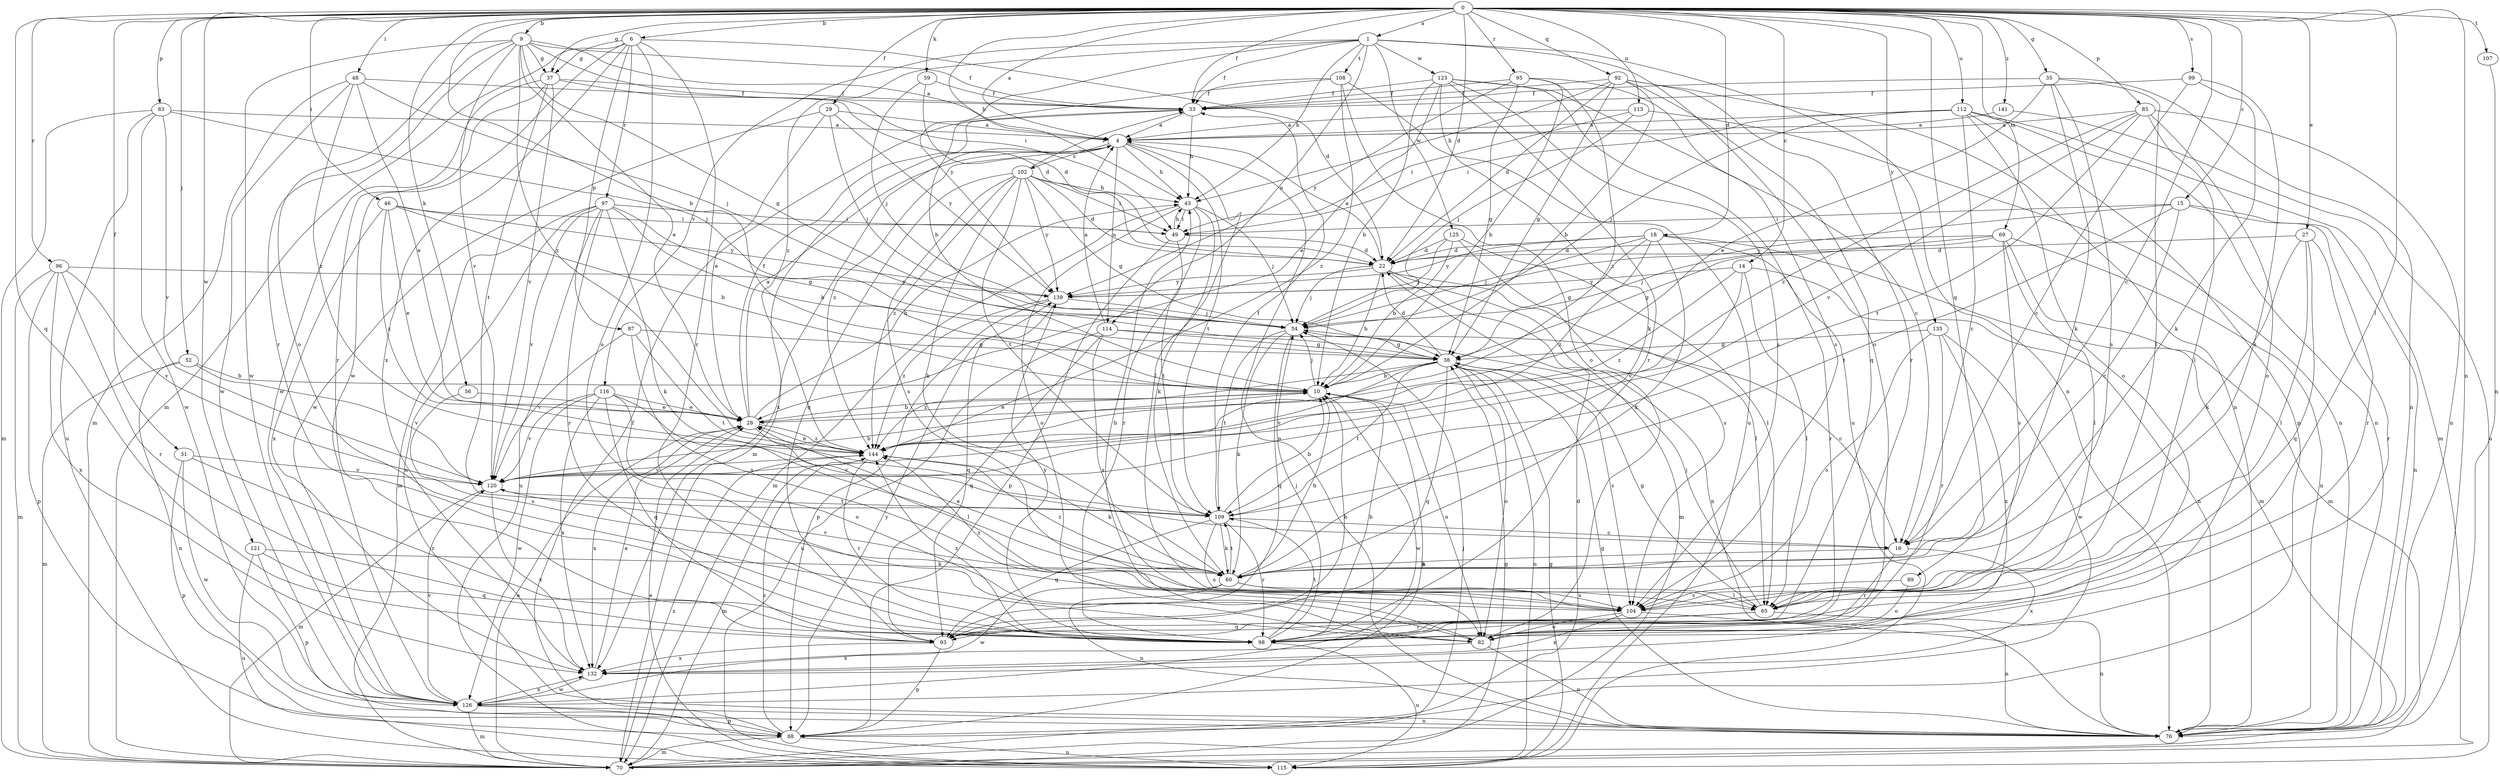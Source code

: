 strict digraph  {
0;
1;
4;
6;
9;
10;
14;
15;
16;
18;
22;
27;
28;
29;
31;
33;
35;
37;
38;
43;
46;
48;
49;
52;
54;
56;
59;
60;
65;
69;
70;
76;
82;
83;
85;
87;
88;
89;
92;
93;
95;
96;
97;
98;
99;
102;
104;
107;
108;
109;
112;
113;
114;
115;
116;
120;
121;
123;
125;
126;
132;
135;
139;
141;
144;
0 -> 1  [label=a];
0 -> 4  [label=a];
0 -> 6  [label=b];
0 -> 9  [label=b];
0 -> 10  [label=b];
0 -> 14  [label=c];
0 -> 15  [label=c];
0 -> 16  [label=c];
0 -> 18  [label=d];
0 -> 22  [label=d];
0 -> 27  [label=e];
0 -> 29  [label=f];
0 -> 31  [label=f];
0 -> 33  [label=f];
0 -> 35  [label=g];
0 -> 37  [label=g];
0 -> 43  [label=h];
0 -> 46  [label=i];
0 -> 48  [label=i];
0 -> 52  [label=j];
0 -> 56  [label=k];
0 -> 59  [label=k];
0 -> 65  [label=l];
0 -> 69  [label=m];
0 -> 76  [label=n];
0 -> 83  [label=p];
0 -> 85  [label=p];
0 -> 89  [label=q];
0 -> 92  [label=q];
0 -> 93  [label=q];
0 -> 95  [label=r];
0 -> 96  [label=r];
0 -> 99  [label=s];
0 -> 107  [label=t];
0 -> 112  [label=u];
0 -> 113  [label=u];
0 -> 121  [label=w];
0 -> 135  [label=y];
0 -> 141  [label=z];
1 -> 33  [label=f];
1 -> 43  [label=h];
1 -> 76  [label=n];
1 -> 82  [label=o];
1 -> 108  [label=t];
1 -> 114  [label=u];
1 -> 116  [label=v];
1 -> 123  [label=w];
1 -> 125  [label=w];
1 -> 139  [label=y];
1 -> 144  [label=z];
4 -> 43  [label=h];
4 -> 65  [label=l];
4 -> 70  [label=m];
4 -> 76  [label=n];
4 -> 102  [label=s];
4 -> 109  [label=t];
4 -> 114  [label=u];
4 -> 132  [label=x];
4 -> 144  [label=z];
6 -> 22  [label=d];
6 -> 37  [label=g];
6 -> 70  [label=m];
6 -> 82  [label=o];
6 -> 87  [label=p];
6 -> 97  [label=r];
6 -> 98  [label=r];
6 -> 126  [label=w];
6 -> 132  [label=x];
9 -> 4  [label=a];
9 -> 28  [label=e];
9 -> 33  [label=f];
9 -> 37  [label=g];
9 -> 38  [label=g];
9 -> 49  [label=i];
9 -> 82  [label=o];
9 -> 98  [label=r];
9 -> 120  [label=v];
9 -> 126  [label=w];
9 -> 144  [label=z];
10 -> 28  [label=e];
10 -> 54  [label=j];
10 -> 82  [label=o];
10 -> 88  [label=p];
10 -> 126  [label=w];
14 -> 65  [label=l];
14 -> 76  [label=n];
14 -> 120  [label=v];
14 -> 139  [label=y];
14 -> 144  [label=z];
15 -> 16  [label=c];
15 -> 49  [label=i];
15 -> 76  [label=n];
15 -> 98  [label=r];
15 -> 109  [label=t];
15 -> 139  [label=y];
16 -> 60  [label=k];
16 -> 98  [label=r];
16 -> 132  [label=x];
18 -> 22  [label=d];
18 -> 38  [label=g];
18 -> 54  [label=j];
18 -> 60  [label=k];
18 -> 70  [label=m];
18 -> 98  [label=r];
18 -> 139  [label=y];
18 -> 144  [label=z];
22 -> 4  [label=a];
22 -> 10  [label=b];
22 -> 54  [label=j];
22 -> 65  [label=l];
22 -> 70  [label=m];
22 -> 76  [label=n];
22 -> 139  [label=y];
27 -> 22  [label=d];
27 -> 60  [label=k];
27 -> 65  [label=l];
27 -> 93  [label=q];
27 -> 98  [label=r];
28 -> 4  [label=a];
28 -> 10  [label=b];
28 -> 33  [label=f];
28 -> 43  [label=h];
28 -> 65  [label=l];
28 -> 132  [label=x];
28 -> 144  [label=z];
29 -> 4  [label=a];
29 -> 28  [label=e];
29 -> 54  [label=j];
29 -> 126  [label=w];
29 -> 139  [label=y];
31 -> 88  [label=p];
31 -> 98  [label=r];
31 -> 120  [label=v];
31 -> 126  [label=w];
33 -> 4  [label=a];
33 -> 43  [label=h];
35 -> 28  [label=e];
35 -> 33  [label=f];
35 -> 60  [label=k];
35 -> 65  [label=l];
35 -> 76  [label=n];
35 -> 104  [label=s];
37 -> 22  [label=d];
37 -> 33  [label=f];
37 -> 98  [label=r];
37 -> 109  [label=t];
37 -> 120  [label=v];
37 -> 126  [label=w];
38 -> 10  [label=b];
38 -> 22  [label=d];
38 -> 82  [label=o];
38 -> 93  [label=q];
38 -> 104  [label=s];
38 -> 109  [label=t];
38 -> 115  [label=u];
38 -> 120  [label=v];
38 -> 144  [label=z];
43 -> 49  [label=i];
43 -> 54  [label=j];
43 -> 60  [label=k];
43 -> 70  [label=m];
43 -> 82  [label=o];
43 -> 98  [label=r];
46 -> 10  [label=b];
46 -> 28  [label=e];
46 -> 49  [label=i];
46 -> 132  [label=x];
46 -> 139  [label=y];
46 -> 144  [label=z];
48 -> 28  [label=e];
48 -> 33  [label=f];
48 -> 54  [label=j];
48 -> 70  [label=m];
48 -> 126  [label=w];
48 -> 144  [label=z];
49 -> 22  [label=d];
49 -> 43  [label=h];
49 -> 88  [label=p];
49 -> 109  [label=t];
52 -> 10  [label=b];
52 -> 70  [label=m];
52 -> 76  [label=n];
52 -> 120  [label=v];
54 -> 38  [label=g];
54 -> 60  [label=k];
54 -> 93  [label=q];
54 -> 109  [label=t];
56 -> 28  [label=e];
56 -> 104  [label=s];
59 -> 22  [label=d];
59 -> 33  [label=f];
59 -> 54  [label=j];
60 -> 10  [label=b];
60 -> 28  [label=e];
60 -> 65  [label=l];
60 -> 76  [label=n];
60 -> 104  [label=s];
60 -> 109  [label=t];
60 -> 120  [label=v];
60 -> 126  [label=w];
60 -> 144  [label=z];
65 -> 38  [label=g];
65 -> 54  [label=j];
65 -> 76  [label=n];
65 -> 93  [label=q];
65 -> 98  [label=r];
69 -> 22  [label=d];
69 -> 38  [label=g];
69 -> 54  [label=j];
69 -> 65  [label=l];
69 -> 70  [label=m];
69 -> 76  [label=n];
69 -> 104  [label=s];
70 -> 28  [label=e];
70 -> 38  [label=g];
70 -> 54  [label=j];
70 -> 144  [label=z];
76 -> 38  [label=g];
82 -> 43  [label=h];
82 -> 76  [label=n];
82 -> 132  [label=x];
83 -> 4  [label=a];
83 -> 54  [label=j];
83 -> 70  [label=m];
83 -> 115  [label=u];
83 -> 120  [label=v];
83 -> 126  [label=w];
85 -> 4  [label=a];
85 -> 65  [label=l];
85 -> 76  [label=n];
85 -> 82  [label=o];
85 -> 109  [label=t];
85 -> 120  [label=v];
85 -> 144  [label=z];
87 -> 38  [label=g];
87 -> 104  [label=s];
87 -> 109  [label=t];
87 -> 120  [label=v];
88 -> 22  [label=d];
88 -> 33  [label=f];
88 -> 70  [label=m];
88 -> 115  [label=u];
88 -> 139  [label=y];
88 -> 144  [label=z];
89 -> 82  [label=o];
89 -> 104  [label=s];
92 -> 10  [label=b];
92 -> 22  [label=d];
92 -> 33  [label=f];
92 -> 38  [label=g];
92 -> 43  [label=h];
92 -> 76  [label=n];
92 -> 93  [label=q];
92 -> 98  [label=r];
93 -> 10  [label=b];
93 -> 88  [label=p];
93 -> 132  [label=x];
95 -> 10  [label=b];
95 -> 33  [label=f];
95 -> 38  [label=g];
95 -> 104  [label=s];
95 -> 139  [label=y];
95 -> 144  [label=z];
96 -> 70  [label=m];
96 -> 88  [label=p];
96 -> 98  [label=r];
96 -> 120  [label=v];
96 -> 132  [label=x];
96 -> 139  [label=y];
97 -> 10  [label=b];
97 -> 38  [label=g];
97 -> 49  [label=i];
97 -> 60  [label=k];
97 -> 70  [label=m];
97 -> 76  [label=n];
97 -> 98  [label=r];
97 -> 115  [label=u];
97 -> 120  [label=v];
98 -> 10  [label=b];
98 -> 54  [label=j];
98 -> 109  [label=t];
98 -> 115  [label=u];
98 -> 139  [label=y];
98 -> 144  [label=z];
99 -> 16  [label=c];
99 -> 33  [label=f];
99 -> 60  [label=k];
99 -> 104  [label=s];
102 -> 22  [label=d];
102 -> 33  [label=f];
102 -> 38  [label=g];
102 -> 43  [label=h];
102 -> 49  [label=i];
102 -> 60  [label=k];
102 -> 93  [label=q];
102 -> 104  [label=s];
102 -> 109  [label=t];
102 -> 139  [label=y];
102 -> 144  [label=z];
104 -> 76  [label=n];
104 -> 82  [label=o];
104 -> 132  [label=x];
104 -> 144  [label=z];
107 -> 76  [label=n];
108 -> 10  [label=b];
108 -> 33  [label=f];
108 -> 82  [label=o];
108 -> 115  [label=u];
108 -> 144  [label=z];
109 -> 10  [label=b];
109 -> 16  [label=c];
109 -> 33  [label=f];
109 -> 60  [label=k];
109 -> 82  [label=o];
109 -> 93  [label=q];
109 -> 98  [label=r];
112 -> 4  [label=a];
112 -> 16  [label=c];
112 -> 49  [label=i];
112 -> 54  [label=j];
112 -> 70  [label=m];
112 -> 76  [label=n];
112 -> 82  [label=o];
112 -> 88  [label=p];
113 -> 4  [label=a];
113 -> 49  [label=i];
113 -> 54  [label=j];
113 -> 76  [label=n];
114 -> 4  [label=a];
114 -> 16  [label=c];
114 -> 38  [label=g];
114 -> 93  [label=q];
114 -> 104  [label=s];
114 -> 115  [label=u];
115 -> 28  [label=e];
115 -> 38  [label=g];
116 -> 16  [label=c];
116 -> 28  [label=e];
116 -> 82  [label=o];
116 -> 93  [label=q];
116 -> 120  [label=v];
116 -> 126  [label=w];
116 -> 132  [label=x];
120 -> 10  [label=b];
120 -> 70  [label=m];
120 -> 109  [label=t];
120 -> 132  [label=x];
121 -> 60  [label=k];
121 -> 88  [label=p];
121 -> 93  [label=q];
121 -> 115  [label=u];
123 -> 10  [label=b];
123 -> 16  [label=c];
123 -> 28  [label=e];
123 -> 33  [label=f];
123 -> 60  [label=k];
123 -> 98  [label=r];
123 -> 104  [label=s];
123 -> 115  [label=u];
125 -> 10  [label=b];
125 -> 22  [label=d];
125 -> 54  [label=j];
125 -> 65  [label=l];
125 -> 104  [label=s];
126 -> 70  [label=m];
126 -> 76  [label=n];
126 -> 88  [label=p];
126 -> 120  [label=v];
126 -> 132  [label=x];
132 -> 28  [label=e];
132 -> 126  [label=w];
135 -> 38  [label=g];
135 -> 98  [label=r];
135 -> 104  [label=s];
135 -> 126  [label=w];
135 -> 132  [label=x];
139 -> 54  [label=j];
139 -> 88  [label=p];
139 -> 93  [label=q];
139 -> 144  [label=z];
141 -> 4  [label=a];
141 -> 115  [label=u];
144 -> 28  [label=e];
144 -> 60  [label=k];
144 -> 70  [label=m];
144 -> 98  [label=r];
144 -> 120  [label=v];
}
